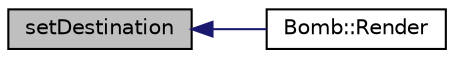 digraph "setDestination"
{
  edge [fontname="Helvetica",fontsize="10",labelfontname="Helvetica",labelfontsize="10"];
  node [fontname="Helvetica",fontsize="10",shape=record];
  rankdir="LR";
  Node17 [label="setDestination",height=0.2,width=0.4,color="black", fillcolor="grey75", style="filled", fontcolor="black"];
  Node17 -> Node18 [dir="back",color="midnightblue",fontsize="10",style="solid",fontname="Helvetica"];
  Node18 [label="Bomb::Render",height=0.2,width=0.4,color="black", fillcolor="white", style="filled",URL="$class_bomb.html#a8e78529ca6ff04f34cd13477712f5621"];
}
